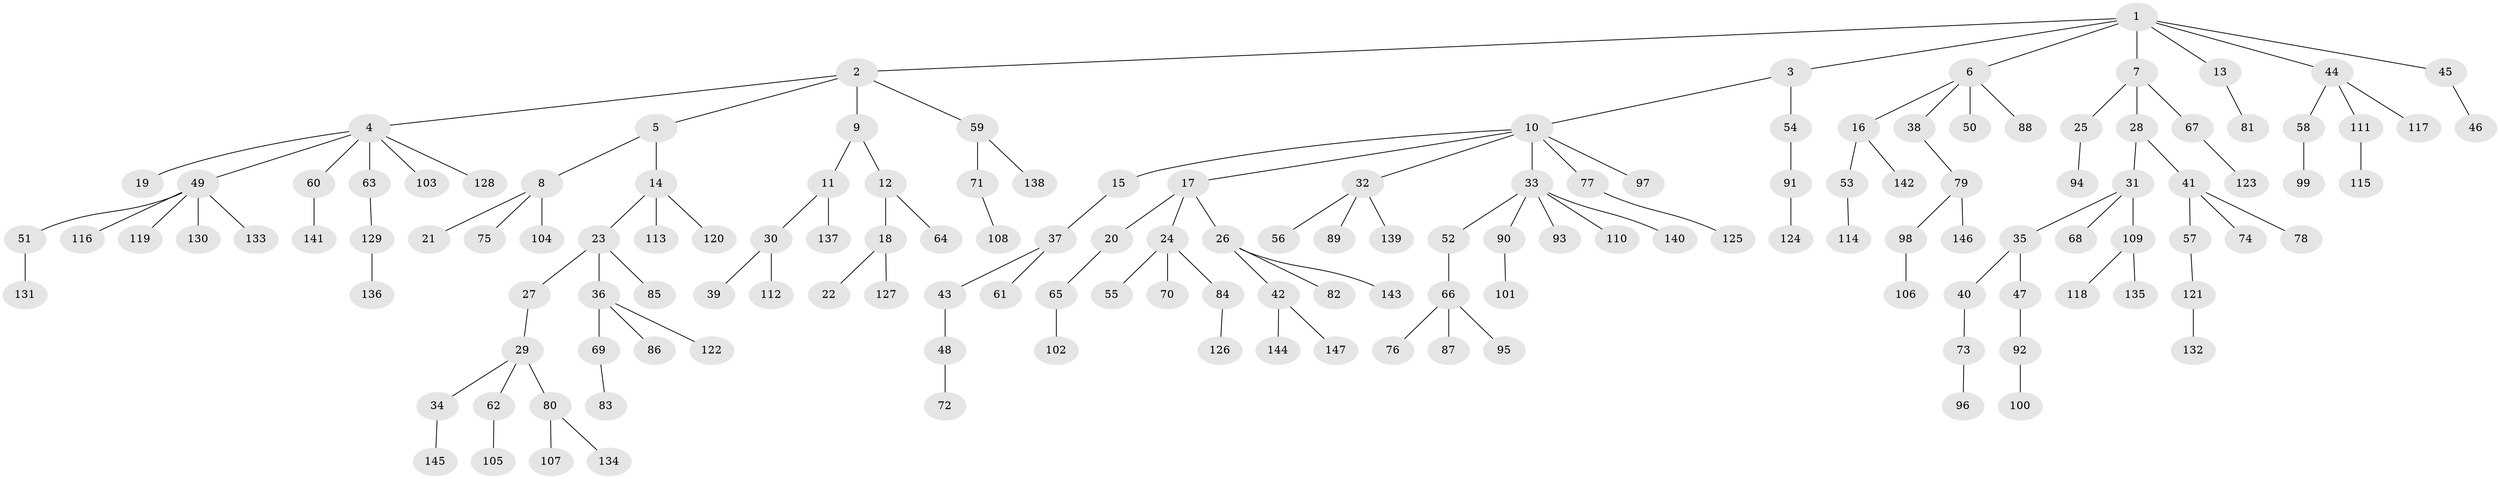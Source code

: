 // Generated by graph-tools (version 1.1) at 2025/15/03/09/25 04:15:32]
// undirected, 147 vertices, 146 edges
graph export_dot {
graph [start="1"]
  node [color=gray90,style=filled];
  1;
  2;
  3;
  4;
  5;
  6;
  7;
  8;
  9;
  10;
  11;
  12;
  13;
  14;
  15;
  16;
  17;
  18;
  19;
  20;
  21;
  22;
  23;
  24;
  25;
  26;
  27;
  28;
  29;
  30;
  31;
  32;
  33;
  34;
  35;
  36;
  37;
  38;
  39;
  40;
  41;
  42;
  43;
  44;
  45;
  46;
  47;
  48;
  49;
  50;
  51;
  52;
  53;
  54;
  55;
  56;
  57;
  58;
  59;
  60;
  61;
  62;
  63;
  64;
  65;
  66;
  67;
  68;
  69;
  70;
  71;
  72;
  73;
  74;
  75;
  76;
  77;
  78;
  79;
  80;
  81;
  82;
  83;
  84;
  85;
  86;
  87;
  88;
  89;
  90;
  91;
  92;
  93;
  94;
  95;
  96;
  97;
  98;
  99;
  100;
  101;
  102;
  103;
  104;
  105;
  106;
  107;
  108;
  109;
  110;
  111;
  112;
  113;
  114;
  115;
  116;
  117;
  118;
  119;
  120;
  121;
  122;
  123;
  124;
  125;
  126;
  127;
  128;
  129;
  130;
  131;
  132;
  133;
  134;
  135;
  136;
  137;
  138;
  139;
  140;
  141;
  142;
  143;
  144;
  145;
  146;
  147;
  1 -- 2;
  1 -- 3;
  1 -- 6;
  1 -- 7;
  1 -- 13;
  1 -- 44;
  1 -- 45;
  2 -- 4;
  2 -- 5;
  2 -- 9;
  2 -- 59;
  3 -- 10;
  3 -- 54;
  4 -- 19;
  4 -- 49;
  4 -- 60;
  4 -- 63;
  4 -- 103;
  4 -- 128;
  5 -- 8;
  5 -- 14;
  6 -- 16;
  6 -- 38;
  6 -- 50;
  6 -- 88;
  7 -- 25;
  7 -- 28;
  7 -- 67;
  8 -- 21;
  8 -- 75;
  8 -- 104;
  9 -- 11;
  9 -- 12;
  10 -- 15;
  10 -- 17;
  10 -- 32;
  10 -- 33;
  10 -- 77;
  10 -- 97;
  11 -- 30;
  11 -- 137;
  12 -- 18;
  12 -- 64;
  13 -- 81;
  14 -- 23;
  14 -- 113;
  14 -- 120;
  15 -- 37;
  16 -- 53;
  16 -- 142;
  17 -- 20;
  17 -- 24;
  17 -- 26;
  18 -- 22;
  18 -- 127;
  20 -- 65;
  23 -- 27;
  23 -- 36;
  23 -- 85;
  24 -- 55;
  24 -- 70;
  24 -- 84;
  25 -- 94;
  26 -- 42;
  26 -- 82;
  26 -- 143;
  27 -- 29;
  28 -- 31;
  28 -- 41;
  29 -- 34;
  29 -- 62;
  29 -- 80;
  30 -- 39;
  30 -- 112;
  31 -- 35;
  31 -- 68;
  31 -- 109;
  32 -- 56;
  32 -- 89;
  32 -- 139;
  33 -- 52;
  33 -- 90;
  33 -- 93;
  33 -- 110;
  33 -- 140;
  34 -- 145;
  35 -- 40;
  35 -- 47;
  36 -- 69;
  36 -- 86;
  36 -- 122;
  37 -- 43;
  37 -- 61;
  38 -- 79;
  40 -- 73;
  41 -- 57;
  41 -- 74;
  41 -- 78;
  42 -- 144;
  42 -- 147;
  43 -- 48;
  44 -- 58;
  44 -- 111;
  44 -- 117;
  45 -- 46;
  47 -- 92;
  48 -- 72;
  49 -- 51;
  49 -- 116;
  49 -- 119;
  49 -- 130;
  49 -- 133;
  51 -- 131;
  52 -- 66;
  53 -- 114;
  54 -- 91;
  57 -- 121;
  58 -- 99;
  59 -- 71;
  59 -- 138;
  60 -- 141;
  62 -- 105;
  63 -- 129;
  65 -- 102;
  66 -- 76;
  66 -- 87;
  66 -- 95;
  67 -- 123;
  69 -- 83;
  71 -- 108;
  73 -- 96;
  77 -- 125;
  79 -- 98;
  79 -- 146;
  80 -- 107;
  80 -- 134;
  84 -- 126;
  90 -- 101;
  91 -- 124;
  92 -- 100;
  98 -- 106;
  109 -- 118;
  109 -- 135;
  111 -- 115;
  121 -- 132;
  129 -- 136;
}
